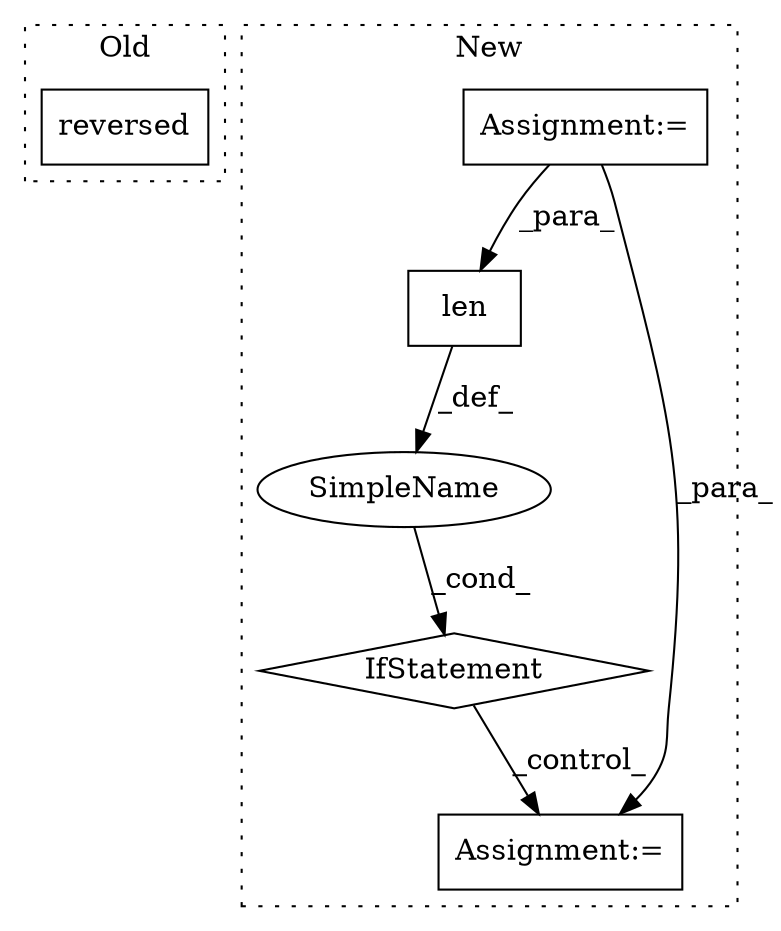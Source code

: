 digraph G {
subgraph cluster0 {
1 [label="reversed" a="32" s="16641,16659" l="9,1" shape="box"];
label = "Old";
style="dotted";
}
subgraph cluster1 {
2 [label="len" a="32" s="16801,16806" l="4,1" shape="box"];
3 [label="IfStatement" a="25" s="16815,16858" l="4,2" shape="diamond"];
4 [label="Assignment:=" a="7" s="16732" l="43" shape="box"];
5 [label="Assignment:=" a="7" s="16932" l="1" shape="box"];
6 [label="SimpleName" a="42" s="" l="" shape="ellipse"];
label = "New";
style="dotted";
}
2 -> 6 [label="_def_"];
3 -> 5 [label="_control_"];
4 -> 5 [label="_para_"];
4 -> 2 [label="_para_"];
6 -> 3 [label="_cond_"];
}